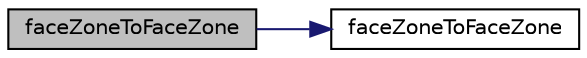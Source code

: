 digraph "faceZoneToFaceZone"
{
  bgcolor="transparent";
  edge [fontname="Helvetica",fontsize="10",labelfontname="Helvetica",labelfontsize="10"];
  node [fontname="Helvetica",fontsize="10",shape=record];
  rankdir="LR";
  Node1 [label="faceZoneToFaceZone",height=0.2,width=0.4,color="black", fillcolor="grey75", style="filled", fontcolor="black"];
  Node1 -> Node2 [color="midnightblue",fontsize="10",style="solid",fontname="Helvetica"];
  Node2 [label="faceZoneToFaceZone",height=0.2,width=0.4,color="black",URL="$a00748.html#ac4320c05fe4b88e9008ae05a51082bc9",tooltip="Construct from components. "];
}
